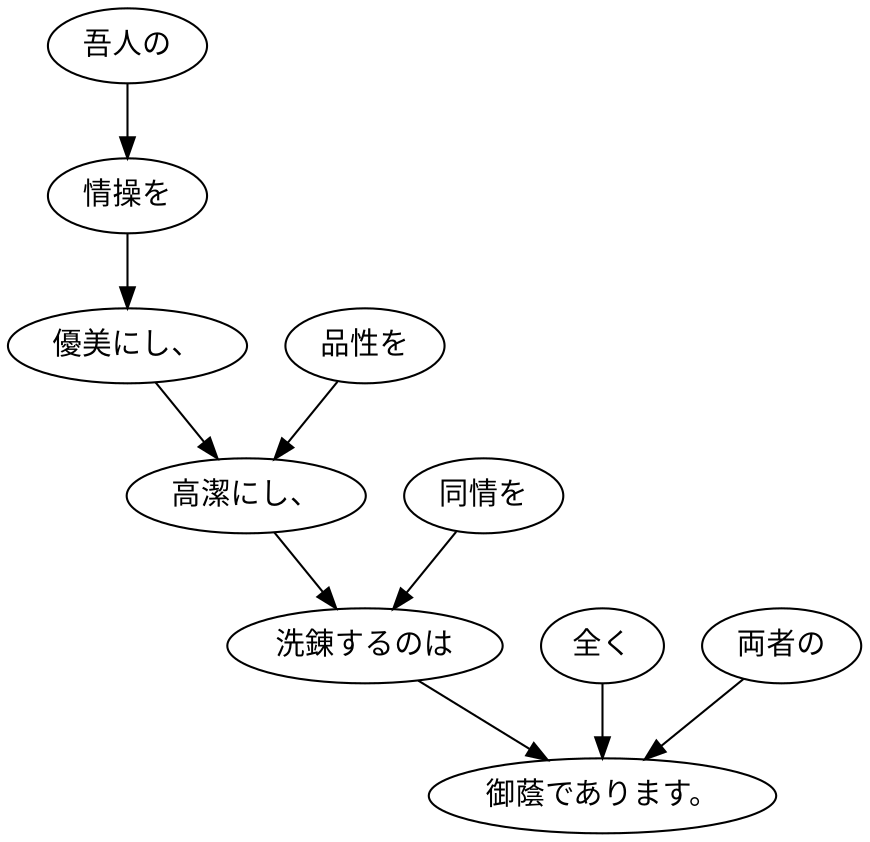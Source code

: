 digraph graph8801 {
	node0 [label="吾人の"];
	node1 [label="情操を"];
	node2 [label="優美にし、"];
	node3 [label="品性を"];
	node4 [label="高潔にし、"];
	node5 [label="同情を"];
	node6 [label="洗錬するのは"];
	node7 [label="全く"];
	node8 [label="両者の"];
	node9 [label="御蔭であります。"];
	node0 -> node1;
	node1 -> node2;
	node2 -> node4;
	node3 -> node4;
	node4 -> node6;
	node5 -> node6;
	node6 -> node9;
	node7 -> node9;
	node8 -> node9;
}
